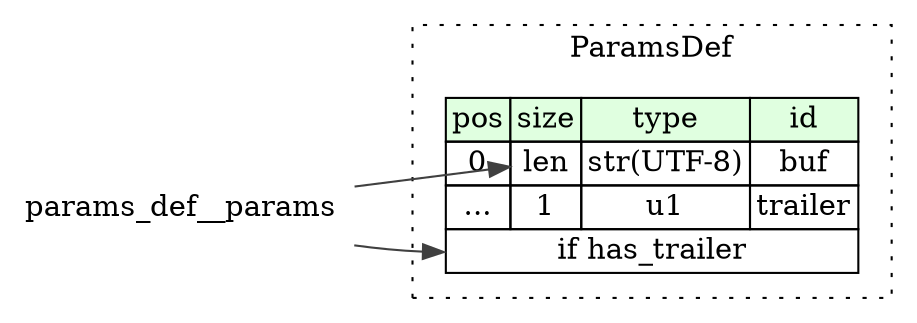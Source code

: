 digraph {
	rankdir=LR;
	node [shape=plaintext];
	subgraph cluster__params_def {
		label="ParamsDef";
		graph[style=dotted];

		params_def__seq [label=<<TABLE BORDER="0" CELLBORDER="1" CELLSPACING="0">
			<TR><TD BGCOLOR="#E0FFE0">pos</TD><TD BGCOLOR="#E0FFE0">size</TD><TD BGCOLOR="#E0FFE0">type</TD><TD BGCOLOR="#E0FFE0">id</TD></TR>
			<TR><TD PORT="buf_pos">0</TD><TD PORT="buf_size">len</TD><TD>str(UTF-8)</TD><TD PORT="buf_type">buf</TD></TR>
			<TR><TD PORT="trailer_pos">...</TD><TD PORT="trailer_size">1</TD><TD>u1</TD><TD PORT="trailer_type">trailer</TD></TR>
			<TR><TD COLSPAN="4" PORT="trailer__if">if has_trailer</TD></TR>
		</TABLE>>];
	}
	params_def__params:len_type -> params_def__seq:buf_size [color="#404040"];
	params_def__params:has_trailer_type -> params_def__seq:trailer__if [color="#404040"];
}
